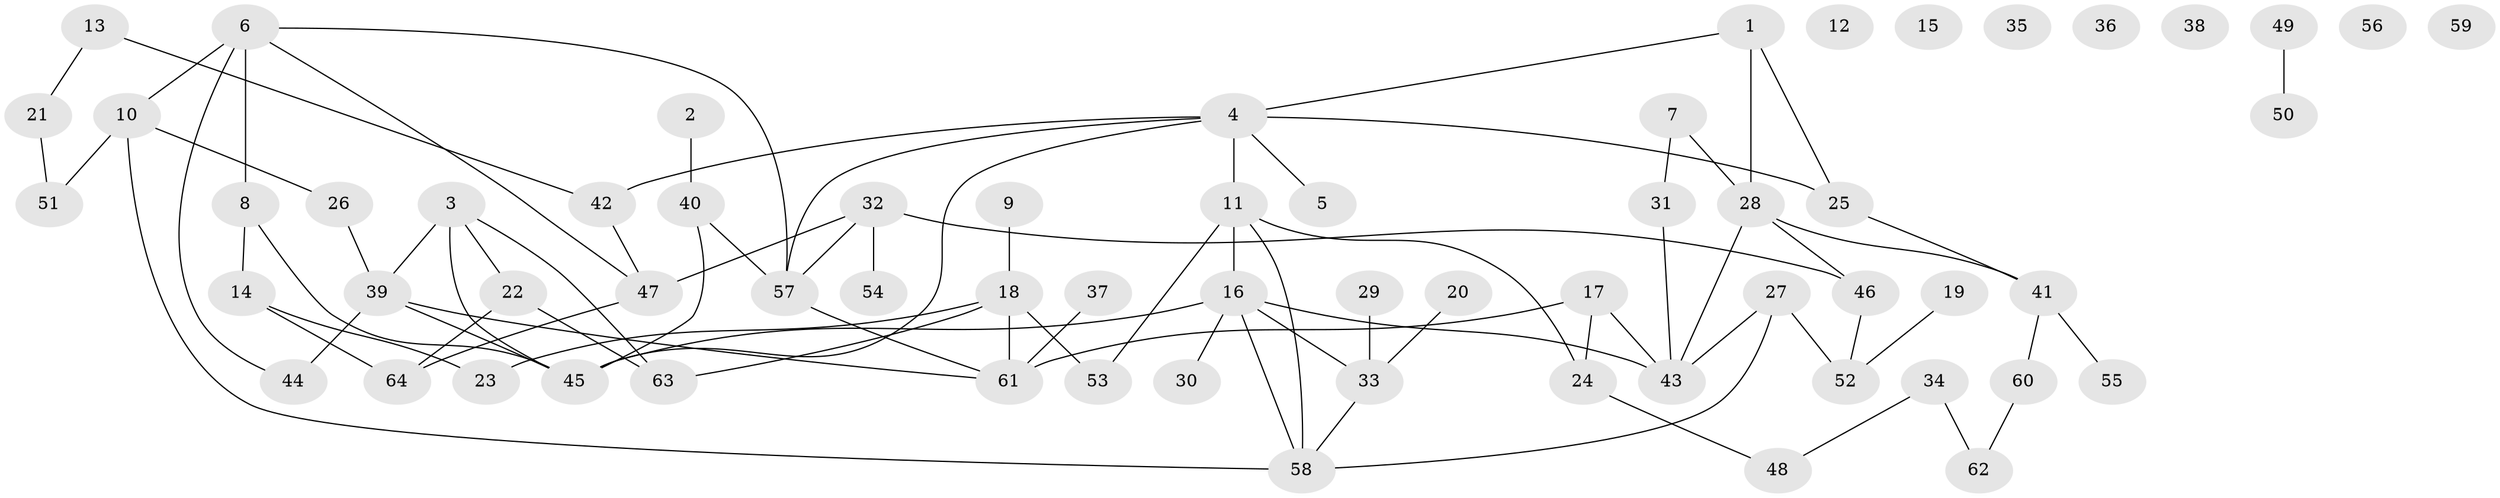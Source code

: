 // coarse degree distribution, {6: 0.09523809523809523, 2: 0.19047619047619047, 4: 0.09523809523809523, 7: 0.047619047619047616, 1: 0.14285714285714285, 8: 0.023809523809523808, 0: 0.16666666666666666, 3: 0.16666666666666666, 5: 0.07142857142857142}
// Generated by graph-tools (version 1.1) at 2025/41/03/06/25 10:41:24]
// undirected, 64 vertices, 84 edges
graph export_dot {
graph [start="1"]
  node [color=gray90,style=filled];
  1;
  2;
  3;
  4;
  5;
  6;
  7;
  8;
  9;
  10;
  11;
  12;
  13;
  14;
  15;
  16;
  17;
  18;
  19;
  20;
  21;
  22;
  23;
  24;
  25;
  26;
  27;
  28;
  29;
  30;
  31;
  32;
  33;
  34;
  35;
  36;
  37;
  38;
  39;
  40;
  41;
  42;
  43;
  44;
  45;
  46;
  47;
  48;
  49;
  50;
  51;
  52;
  53;
  54;
  55;
  56;
  57;
  58;
  59;
  60;
  61;
  62;
  63;
  64;
  1 -- 4;
  1 -- 25;
  1 -- 28;
  2 -- 40;
  3 -- 22;
  3 -- 39;
  3 -- 45;
  3 -- 63;
  4 -- 5;
  4 -- 11;
  4 -- 25;
  4 -- 42;
  4 -- 45;
  4 -- 57;
  6 -- 8;
  6 -- 10;
  6 -- 44;
  6 -- 47;
  6 -- 57;
  7 -- 28;
  7 -- 31;
  8 -- 14;
  8 -- 45;
  9 -- 18;
  10 -- 26;
  10 -- 51;
  10 -- 58;
  11 -- 16;
  11 -- 24;
  11 -- 53;
  11 -- 58;
  13 -- 21;
  13 -- 42;
  14 -- 23;
  14 -- 64;
  16 -- 30;
  16 -- 33;
  16 -- 43;
  16 -- 45;
  16 -- 58;
  17 -- 24;
  17 -- 43;
  17 -- 61;
  18 -- 23;
  18 -- 53;
  18 -- 61;
  18 -- 63;
  19 -- 52;
  20 -- 33;
  21 -- 51;
  22 -- 63;
  22 -- 64;
  24 -- 48;
  25 -- 41;
  26 -- 39;
  27 -- 43;
  27 -- 52;
  27 -- 58;
  28 -- 41;
  28 -- 43;
  28 -- 46;
  29 -- 33;
  31 -- 43;
  32 -- 46;
  32 -- 47;
  32 -- 54;
  32 -- 57;
  33 -- 58;
  34 -- 48;
  34 -- 62;
  37 -- 61;
  39 -- 44;
  39 -- 45;
  39 -- 61;
  40 -- 45;
  40 -- 57;
  41 -- 55;
  41 -- 60;
  42 -- 47;
  46 -- 52;
  47 -- 64;
  49 -- 50;
  57 -- 61;
  60 -- 62;
}
